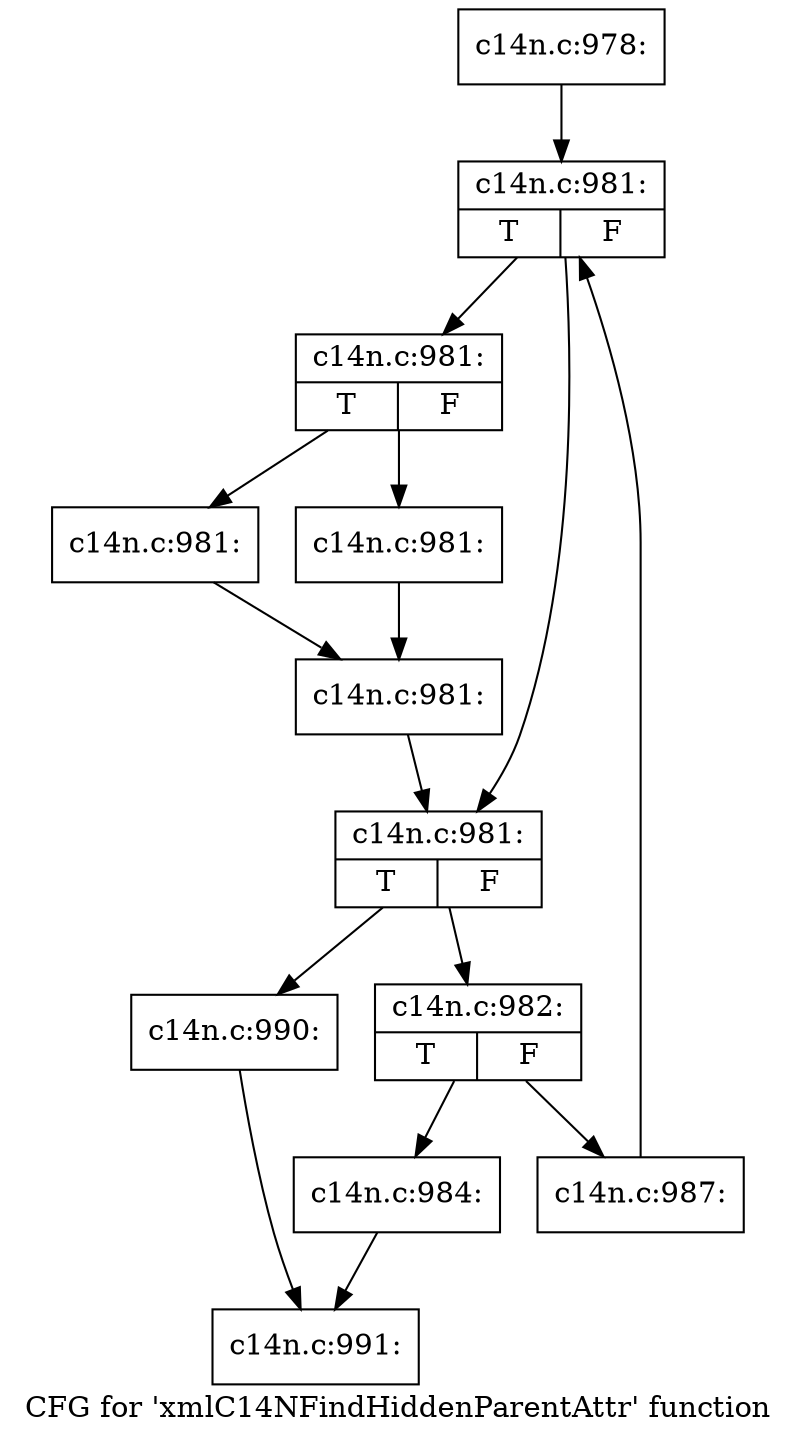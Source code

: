 digraph "CFG for 'xmlC14NFindHiddenParentAttr' function" {
	label="CFG for 'xmlC14NFindHiddenParentAttr' function";

	Node0x4b52670 [shape=record,label="{c14n.c:978:}"];
	Node0x4b52670 -> Node0x4b54650;
	Node0x4b54650 [shape=record,label="{c14n.c:981:|{<s0>T|<s1>F}}"];
	Node0x4b54650 -> Node0x4b52c40;
	Node0x4b54650 -> Node0x4b52bf0;
	Node0x4b52c40 [shape=record,label="{c14n.c:981:|{<s0>T|<s1>F}}"];
	Node0x4b52c40 -> Node0x4b54e60;
	Node0x4b52c40 -> Node0x4b54eb0;
	Node0x4b54e60 [shape=record,label="{c14n.c:981:}"];
	Node0x4b54e60 -> Node0x4b54f00;
	Node0x4b54eb0 [shape=record,label="{c14n.c:981:}"];
	Node0x4b54eb0 -> Node0x4b54f00;
	Node0x4b54f00 [shape=record,label="{c14n.c:981:}"];
	Node0x4b54f00 -> Node0x4b52bf0;
	Node0x4b52bf0 [shape=record,label="{c14n.c:981:|{<s0>T|<s1>F}}"];
	Node0x4b52bf0 -> Node0x4b559e0;
	Node0x4b52bf0 -> Node0x4b52b70;
	Node0x4b559e0 [shape=record,label="{c14n.c:982:|{<s0>T|<s1>F}}"];
	Node0x4b559e0 -> Node0x4b56450;
	Node0x4b559e0 -> Node0x4b56870;
	Node0x4b56450 [shape=record,label="{c14n.c:984:}"];
	Node0x4b56450 -> Node0x4b52aa0;
	Node0x4b56870 [shape=record,label="{c14n.c:987:}"];
	Node0x4b56870 -> Node0x4b54650;
	Node0x4b52b70 [shape=record,label="{c14n.c:990:}"];
	Node0x4b52b70 -> Node0x4b52aa0;
	Node0x4b52aa0 [shape=record,label="{c14n.c:991:}"];
}
